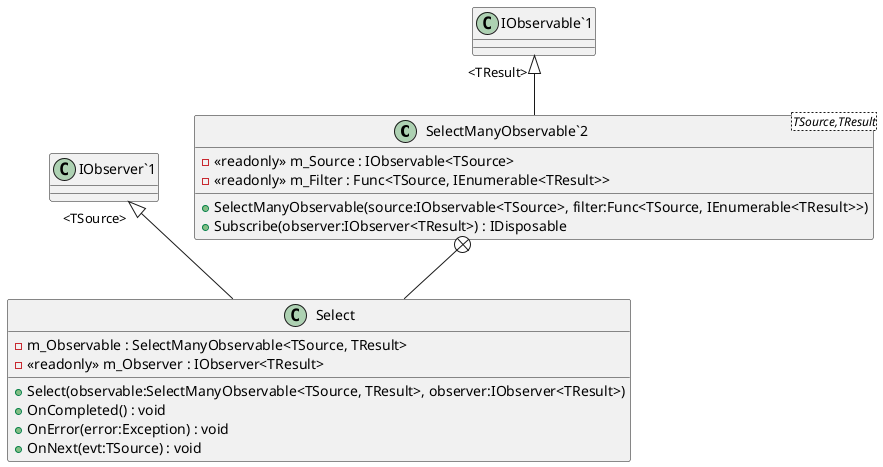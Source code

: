 @startuml
class "SelectManyObservable`2"<TSource,TResult> {
    - <<readonly>> m_Source : IObservable<TSource>
    - <<readonly>> m_Filter : Func<TSource, IEnumerable<TResult>>
    + SelectManyObservable(source:IObservable<TSource>, filter:Func<TSource, IEnumerable<TResult>>)
    + Subscribe(observer:IObserver<TResult>) : IDisposable
}
class Select {
    - m_Observable : SelectManyObservable<TSource, TResult>
    - <<readonly>> m_Observer : IObserver<TResult>
    + Select(observable:SelectManyObservable<TSource, TResult>, observer:IObserver<TResult>)
    + OnCompleted() : void
    + OnError(error:Exception) : void
    + OnNext(evt:TSource) : void
}
"IObservable`1" "<TResult>" <|-- "SelectManyObservable`2"
"SelectManyObservable`2" +-- Select
"IObserver`1" "<TSource>" <|-- Select
@enduml
